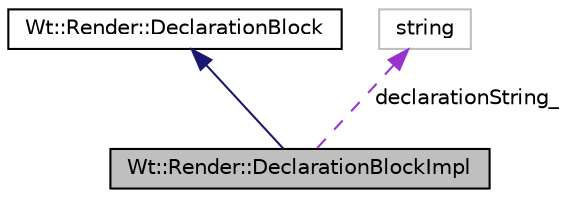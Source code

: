 digraph "Wt::Render::DeclarationBlockImpl"
{
 // LATEX_PDF_SIZE
  edge [fontname="Helvetica",fontsize="10",labelfontname="Helvetica",labelfontsize="10"];
  node [fontname="Helvetica",fontsize="10",shape=record];
  Node1 [label="Wt::Render::DeclarationBlockImpl",height=0.2,width=0.4,color="black", fillcolor="grey75", style="filled", fontcolor="black",tooltip=" "];
  Node2 -> Node1 [dir="back",color="midnightblue",fontsize="10",style="solid",fontname="Helvetica"];
  Node2 [label="Wt::Render::DeclarationBlock",height=0.2,width=0.4,color="black", fillcolor="white", style="filled",URL="$classWt_1_1Render_1_1DeclarationBlock.html",tooltip=" "];
  Node3 -> Node1 [dir="back",color="darkorchid3",fontsize="10",style="dashed",label=" declarationString_" ,fontname="Helvetica"];
  Node3 [label="string",height=0.2,width=0.4,color="grey75", fillcolor="white", style="filled",tooltip=" "];
}
